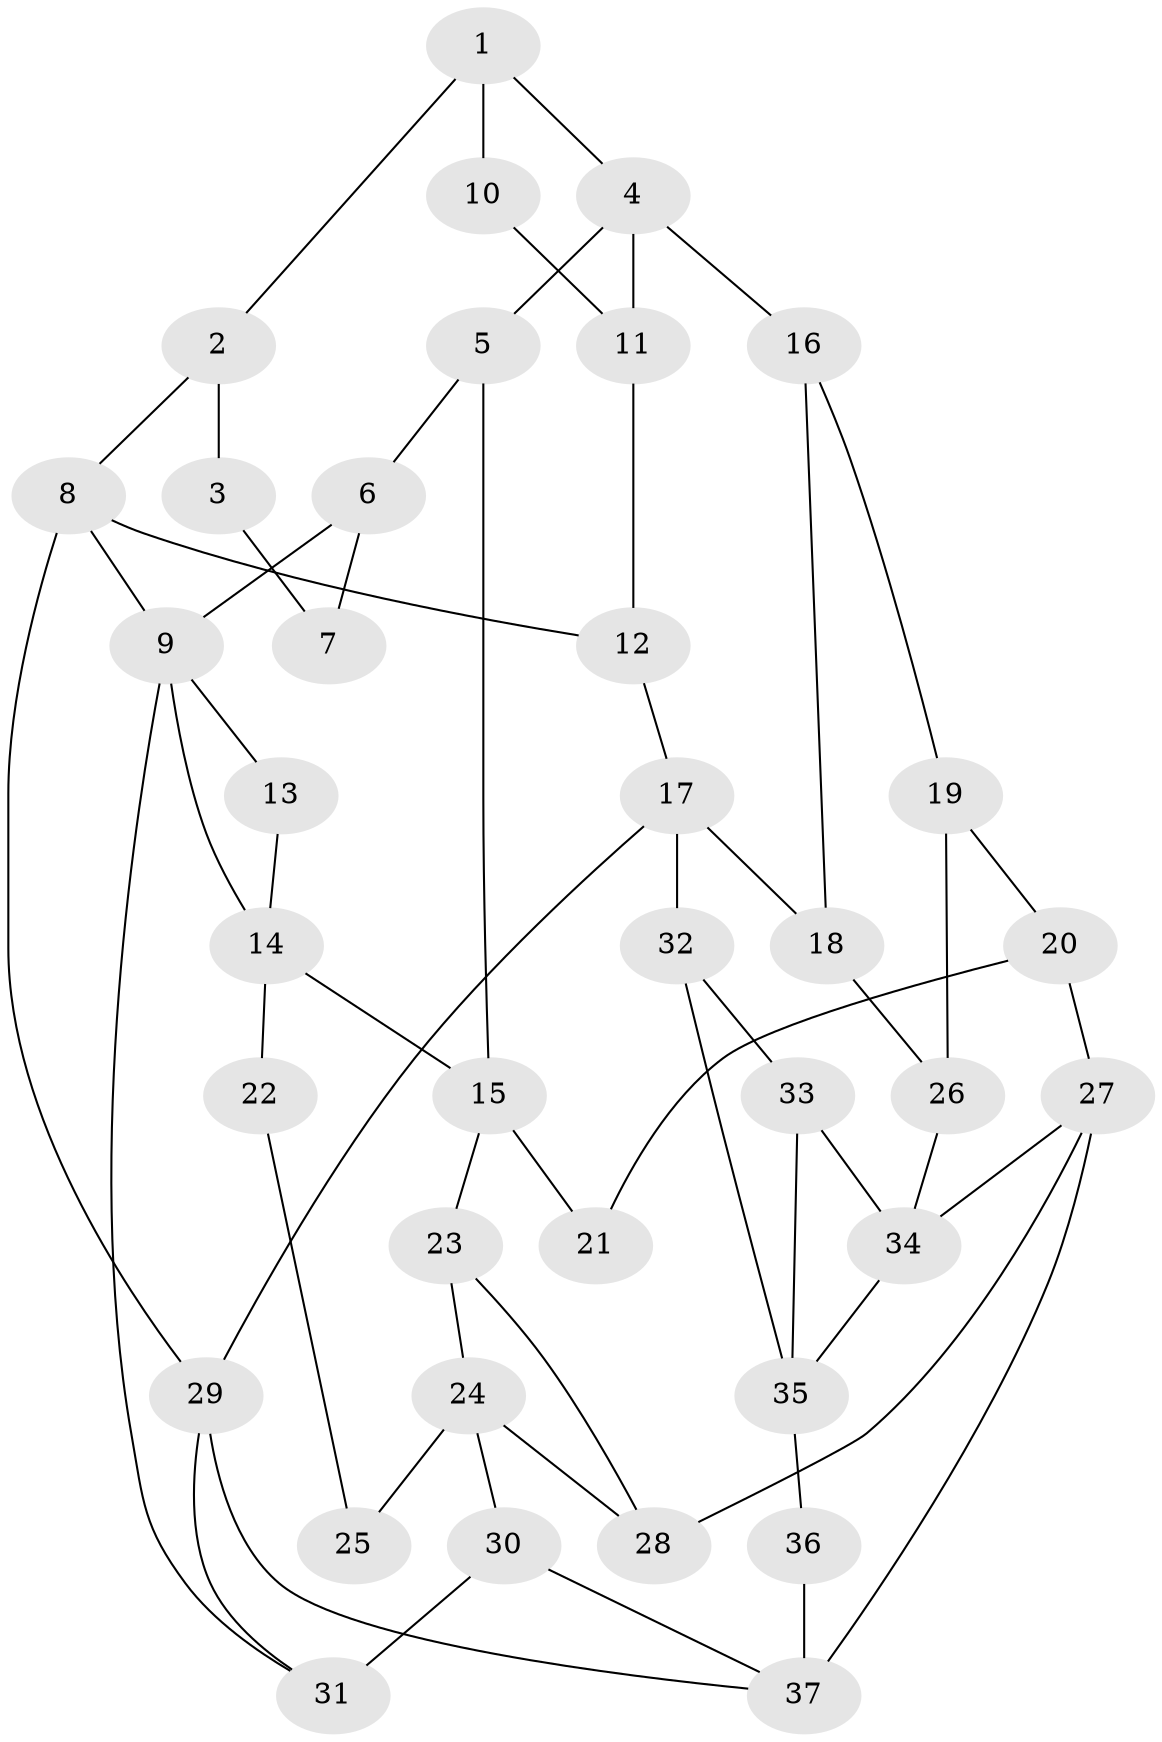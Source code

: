 // original degree distribution, {3: 0.02702702702702703, 4: 0.2702702702702703, 6: 0.24324324324324326, 5: 0.4594594594594595}
// Generated by graph-tools (version 1.1) at 2025/38/03/09/25 02:38:39]
// undirected, 37 vertices, 58 edges
graph export_dot {
graph [start="1"]
  node [color=gray90,style=filled];
  1;
  2;
  3;
  4;
  5;
  6;
  7;
  8;
  9;
  10;
  11;
  12;
  13;
  14;
  15;
  16;
  17;
  18;
  19;
  20;
  21;
  22;
  23;
  24;
  25;
  26;
  27;
  28;
  29;
  30;
  31;
  32;
  33;
  34;
  35;
  36;
  37;
  1 -- 2 [weight=1.0];
  1 -- 4 [weight=1.0];
  1 -- 10 [weight=2.0];
  2 -- 3 [weight=1.0];
  2 -- 8 [weight=1.0];
  3 -- 7 [weight=1.0];
  4 -- 5 [weight=2.0];
  4 -- 11 [weight=1.0];
  4 -- 16 [weight=2.0];
  5 -- 6 [weight=1.0];
  5 -- 15 [weight=2.0];
  6 -- 7 [weight=1.0];
  6 -- 9 [weight=1.0];
  8 -- 9 [weight=1.0];
  8 -- 12 [weight=1.0];
  8 -- 29 [weight=1.0];
  9 -- 13 [weight=1.0];
  9 -- 14 [weight=1.0];
  9 -- 31 [weight=1.0];
  10 -- 11 [weight=1.0];
  11 -- 12 [weight=1.0];
  12 -- 17 [weight=1.0];
  13 -- 14 [weight=2.0];
  14 -- 15 [weight=1.0];
  14 -- 22 [weight=2.0];
  15 -- 21 [weight=2.0];
  15 -- 23 [weight=1.0];
  16 -- 18 [weight=1.0];
  16 -- 19 [weight=1.0];
  17 -- 18 [weight=1.0];
  17 -- 29 [weight=1.0];
  17 -- 32 [weight=2.0];
  18 -- 26 [weight=1.0];
  19 -- 20 [weight=1.0];
  19 -- 26 [weight=1.0];
  20 -- 21 [weight=1.0];
  20 -- 27 [weight=1.0];
  22 -- 25 [weight=1.0];
  23 -- 24 [weight=1.0];
  23 -- 28 [weight=1.0];
  24 -- 25 [weight=2.0];
  24 -- 28 [weight=1.0];
  24 -- 30 [weight=2.0];
  26 -- 34 [weight=1.0];
  27 -- 28 [weight=1.0];
  27 -- 34 [weight=1.0];
  27 -- 37 [weight=2.0];
  29 -- 31 [weight=1.0];
  29 -- 37 [weight=1.0];
  30 -- 31 [weight=2.0];
  30 -- 37 [weight=1.0];
  32 -- 33 [weight=2.0];
  32 -- 35 [weight=1.0];
  33 -- 34 [weight=3.0];
  33 -- 35 [weight=1.0];
  34 -- 35 [weight=1.0];
  35 -- 36 [weight=1.0];
  36 -- 37 [weight=2.0];
}
